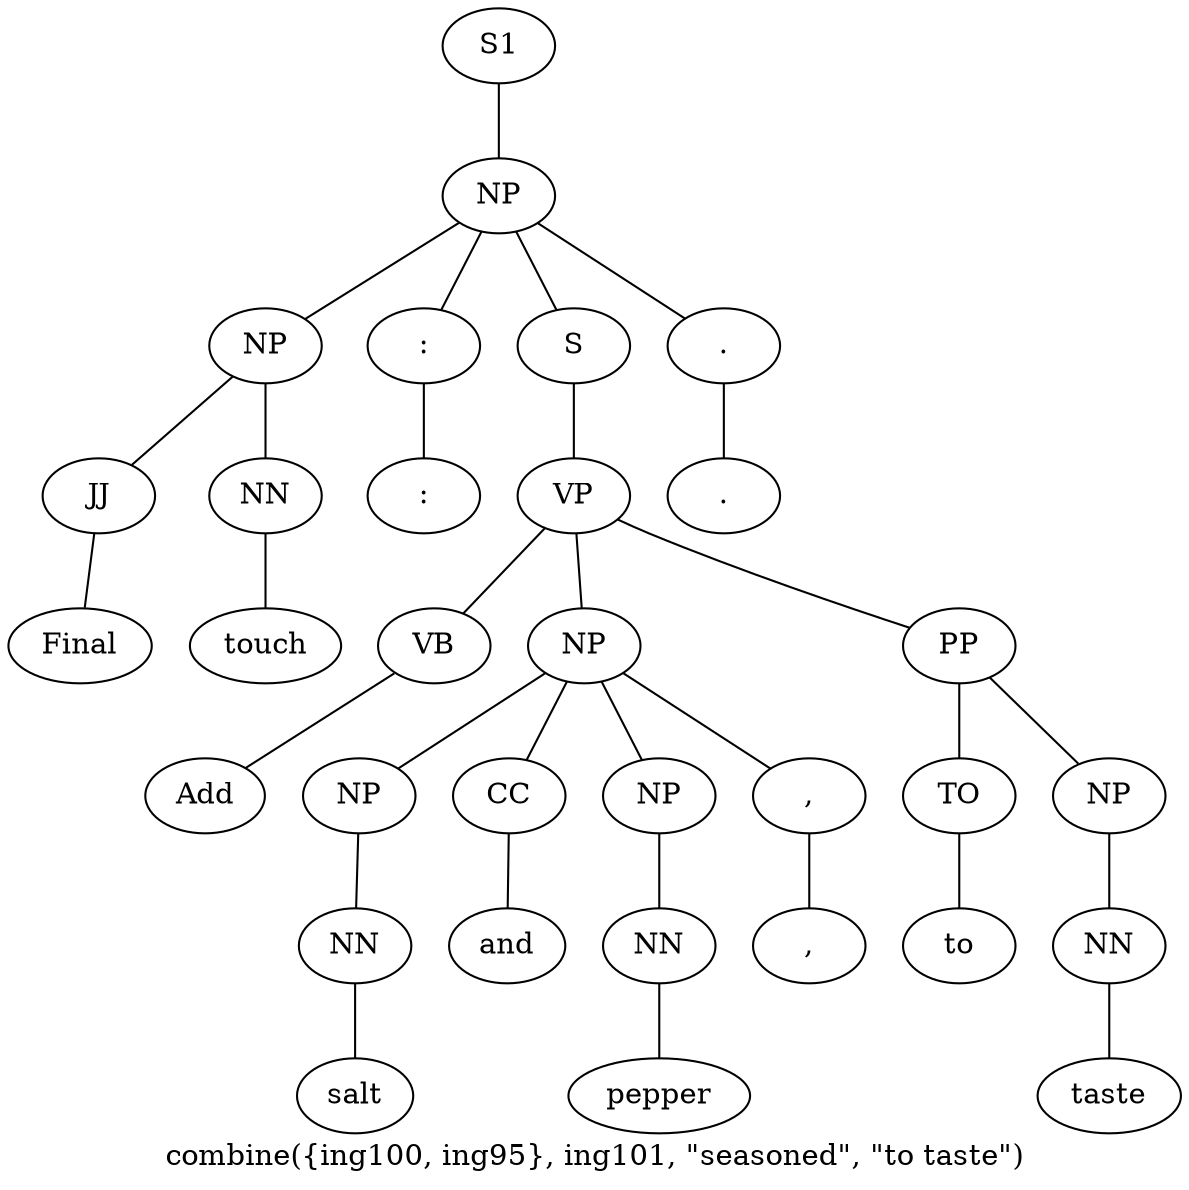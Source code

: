 graph SyntaxGraph {
	label = "combine({ing100, ing95}, ing101, \"seasoned\", \"to taste\")";
	Node0 [label="S1"];
	Node1 [label="NP"];
	Node2 [label="NP"];
	Node3 [label="JJ"];
	Node4 [label="Final"];
	Node5 [label="NN"];
	Node6 [label="touch"];
	Node7 [label=":"];
	Node8 [label=":"];
	Node9 [label="S"];
	Node10 [label="VP"];
	Node11 [label="VB"];
	Node12 [label="Add"];
	Node13 [label="NP"];
	Node14 [label="NP"];
	Node15 [label="NN"];
	Node16 [label="salt"];
	Node17 [label="CC"];
	Node18 [label="and"];
	Node19 [label="NP"];
	Node20 [label="NN"];
	Node21 [label="pepper"];
	Node22 [label=","];
	Node23 [label=","];
	Node24 [label="PP"];
	Node25 [label="TO"];
	Node26 [label="to"];
	Node27 [label="NP"];
	Node28 [label="NN"];
	Node29 [label="taste"];
	Node30 [label="."];
	Node31 [label="."];

	Node0 -- Node1;
	Node1 -- Node2;
	Node1 -- Node7;
	Node1 -- Node9;
	Node1 -- Node30;
	Node2 -- Node3;
	Node2 -- Node5;
	Node3 -- Node4;
	Node5 -- Node6;
	Node7 -- Node8;
	Node9 -- Node10;
	Node10 -- Node11;
	Node10 -- Node13;
	Node10 -- Node24;
	Node11 -- Node12;
	Node13 -- Node14;
	Node13 -- Node17;
	Node13 -- Node19;
	Node13 -- Node22;
	Node14 -- Node15;
	Node15 -- Node16;
	Node17 -- Node18;
	Node19 -- Node20;
	Node20 -- Node21;
	Node22 -- Node23;
	Node24 -- Node25;
	Node24 -- Node27;
	Node25 -- Node26;
	Node27 -- Node28;
	Node28 -- Node29;
	Node30 -- Node31;
}